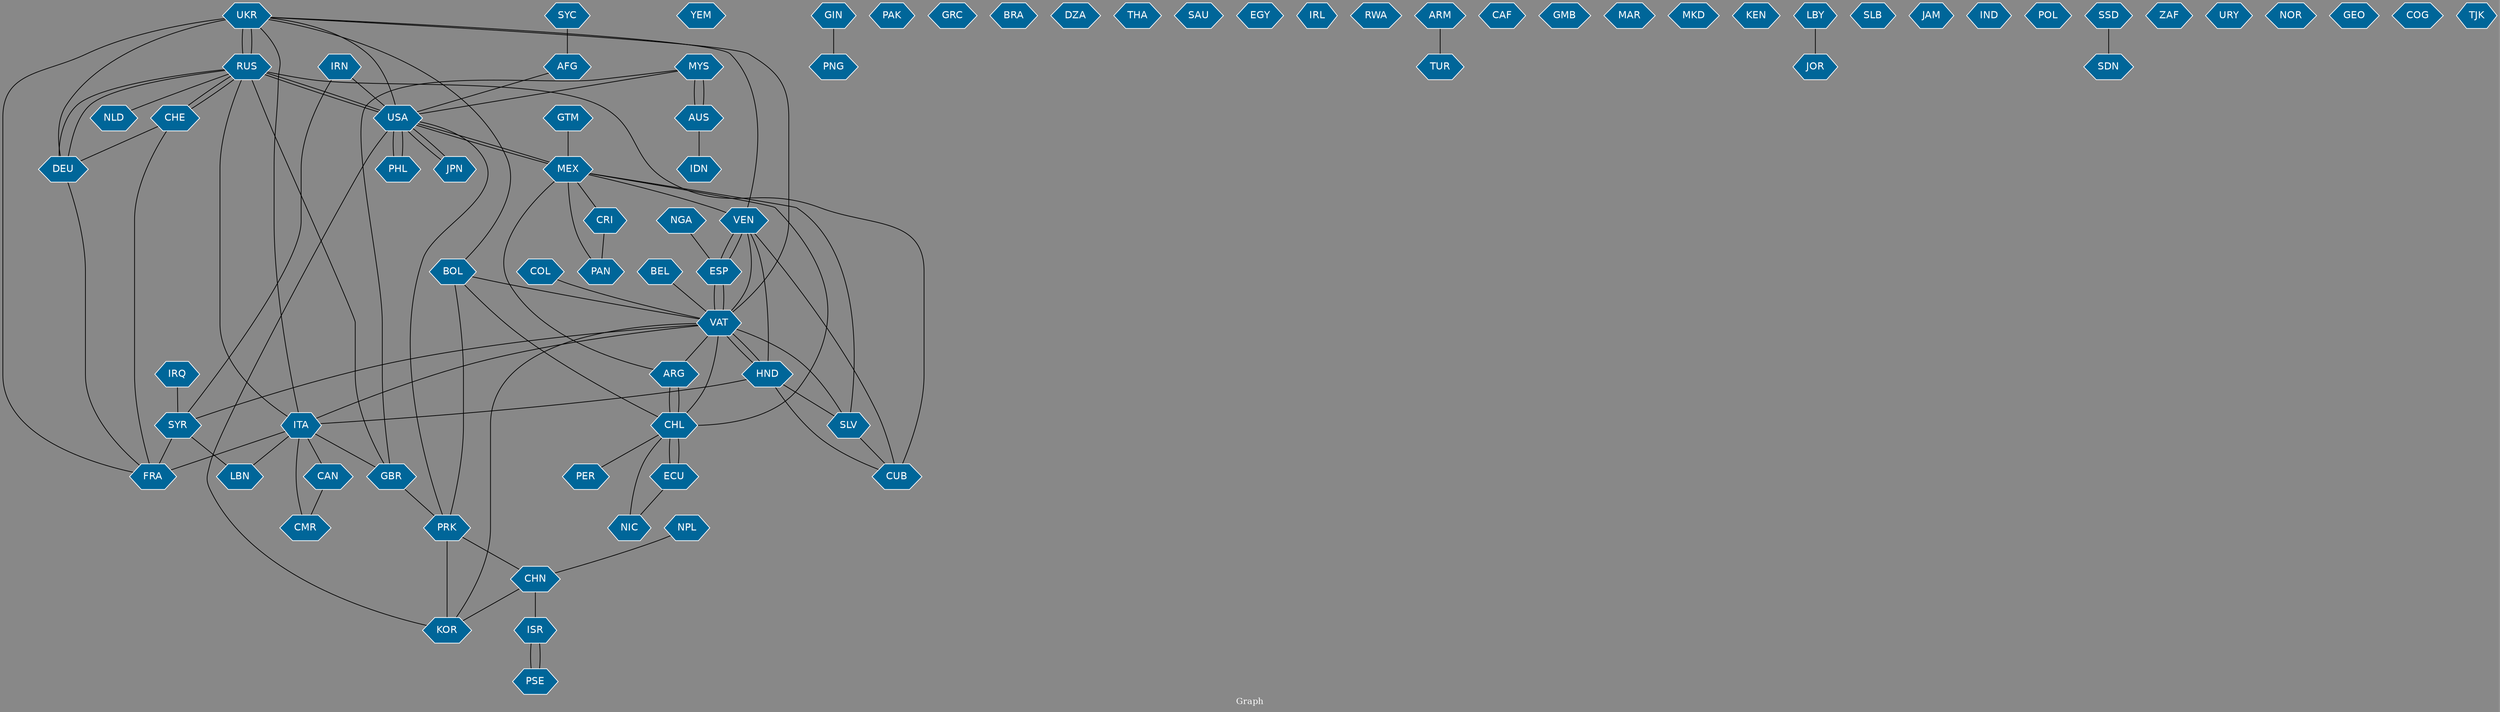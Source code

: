 // Countries together in item graph
graph {
	graph [bgcolor="#888888" fontcolor=white fontsize=12 label="Graph" outputorder=edgesfirst overlap=prism]
	node [color=white fillcolor="#006699" fontcolor=white fontname=Helvetica shape=hexagon style=filled]
	edge [arrowhead=open color=black fontcolor=white fontname=Courier fontsize=12]
		UKR [label=UKR]
		RUS [label=RUS]
		NGA [label=NGA]
		ESP [label=ESP]
		YEM [label=YEM]
		DEU [label=DEU]
		VEN [label=VEN]
		CHL [label=CHL]
		CAN [label=CAN]
		GIN [label=GIN]
		MEX [label=MEX]
		PRK [label=PRK]
		KOR [label=KOR]
		HND [label=HND]
		CUB [label=CUB]
		AFG [label=AFG]
		CRI [label=CRI]
		VAT [label=VAT]
		SYR [label=SYR]
		PAK [label=PAK]
		LBN [label=LBN]
		GRC [label=GRC]
		USA [label=USA]
		CHN [label=CHN]
		GTM [label=GTM]
		BRA [label=BRA]
		GBR [label=GBR]
		ITA [label=ITA]
		DZA [label=DZA]
		CMR [label=CMR]
		THA [label=THA]
		MYS [label=MYS]
		SLV [label=SLV]
		SAU [label=SAU]
		ARG [label=ARG]
		EGY [label=EGY]
		BOL [label=BOL]
		ISR [label=ISR]
		PSE [label=PSE]
		IRL [label=IRL]
		NIC [label=NIC]
		RWA [label=RWA]
		IRQ [label=IRQ]
		FRA [label=FRA]
		PNG [label=PNG]
		TUR [label=TUR]
		IRN [label=IRN]
		CAF [label=CAF]
		AUS [label=AUS]
		ECU [label=ECU]
		COL [label=COL]
		GMB [label=GMB]
		PAN [label=PAN]
		MAR [label=MAR]
		BEL [label=BEL]
		CHE [label=CHE]
		MKD [label=MKD]
		PHL [label=PHL]
		KEN [label=KEN]
		LBY [label=LBY]
		SLB [label=SLB]
		JAM [label=JAM]
		IND [label=IND]
		IDN [label=IDN]
		JPN [label=JPN]
		POL [label=POL]
		SDN [label=SDN]
		PER [label=PER]
		ZAF [label=ZAF]
		URY [label=URY]
		JOR [label=JOR]
		NOR [label=NOR]
		GEO [label=GEO]
		COG [label=COG]
		NPL [label=NPL]
		SYC [label=SYC]
		SSD [label=SSD]
		NLD [label=NLD]
		ARM [label=ARM]
		TJK [label=TJK]
			VEN -- VAT [weight=4]
			ECU -- CHL [weight=1]
			COL -- VAT [weight=1]
			VAT -- ARG [weight=1]
			CHE -- RUS [weight=2]
			MEX -- VEN [weight=1]
			PRK -- CHN [weight=1]
			DEU -- FRA [weight=1]
			ITA -- RUS [weight=1]
			ARM -- TUR [weight=1]
			VAT -- CHL [weight=1]
			CHL -- NIC [weight=1]
			AFG -- USA [weight=1]
			SYR -- LBN [weight=1]
			RUS -- DEU [weight=1]
			VAT -- SYR [weight=1]
			CHN -- ISR [weight=1]
			MYS -- AUS [weight=2]
			CAN -- CMR [weight=1]
			USA -- UKR [weight=2]
			CUB -- RUS [weight=1]
			CHL -- PER [weight=1]
			UKR -- VEN [weight=1]
			DEU -- RUS [weight=1]
			JPN -- USA [weight=1]
			KOR -- USA [weight=1]
			SLV -- CUB [weight=1]
			MYS -- GBR [weight=1]
			CHL -- ARG [weight=1]
			ECU -- NIC [weight=1]
			UKR -- BOL [weight=1]
			VAT -- HND [weight=1]
			RUS -- USA [weight=6]
			CHE -- DEU [weight=1]
			USA -- RUS [weight=1]
			MEX -- ARG [weight=1]
			IRQ -- SYR [weight=1]
			PSE -- ISR [weight=5]
			MEX -- CHL [weight=2]
			RUS -- NLD [weight=1]
			HND -- VAT [weight=1]
			GBR -- RUS [weight=1]
			ITA -- GBR [weight=1]
			VEN -- CUB [weight=2]
			IRN -- SYR [weight=1]
			BOL -- VAT [weight=1]
			PAN -- MEX [weight=1]
			AUS -- IDN [weight=1]
			ESP -- VAT [weight=1]
			CRI -- PAN [weight=1]
			MEX -- CRI [weight=1]
			MYS -- USA [weight=1]
			GIN -- PNG [weight=2]
			ISR -- PSE [weight=7]
			PHL -- USA [weight=1]
			BEL -- VAT [weight=1]
			ITA -- FRA [weight=1]
			NGA -- ESP [weight=1]
			ESP -- VEN [weight=1]
			ITA -- CMR [weight=1]
			ARG -- CHL [weight=1]
			MEX -- USA [weight=6]
			USA -- JPN [weight=1]
			USA -- MEX [weight=1]
			ITA -- CAN [weight=1]
			PRK -- KOR [weight=5]
			RUS -- UKR [weight=27]
			SYC -- AFG [weight=1]
			VAT -- SLV [weight=1]
			GTM -- MEX [weight=1]
			IRN -- USA [weight=1]
			VAT -- KOR [weight=1]
			VEN -- ESP [weight=2]
			CHN -- KOR [weight=1]
			HND -- ITA [weight=1]
			VAT -- ESP [weight=1]
			GBR -- PRK [weight=1]
			USA -- PRK [weight=1]
			DEU -- UKR [weight=1]
			UKR -- RUS [weight=14]
			MEX -- SLV [weight=1]
			ITA -- LBN [weight=1]
			HND -- VEN [weight=1]
			HND -- CUB [weight=1]
			HND -- SLV [weight=1]
			RUS -- CHE [weight=1]
			UKR -- ITA [weight=1]
			CHL -- ECU [weight=1]
			USA -- PHL [weight=1]
			LBY -- JOR [weight=2]
			ITA -- VAT [weight=1]
			NPL -- CHN [weight=1]
			UKR -- VAT [weight=1]
			SYR -- FRA [weight=3]
			BOL -- CHL [weight=1]
			SSD -- SDN [weight=1]
			FRA -- UKR [weight=1]
			CHE -- FRA [weight=1]
			BOL -- PRK [weight=1]
			AUS -- MYS [weight=4]
}